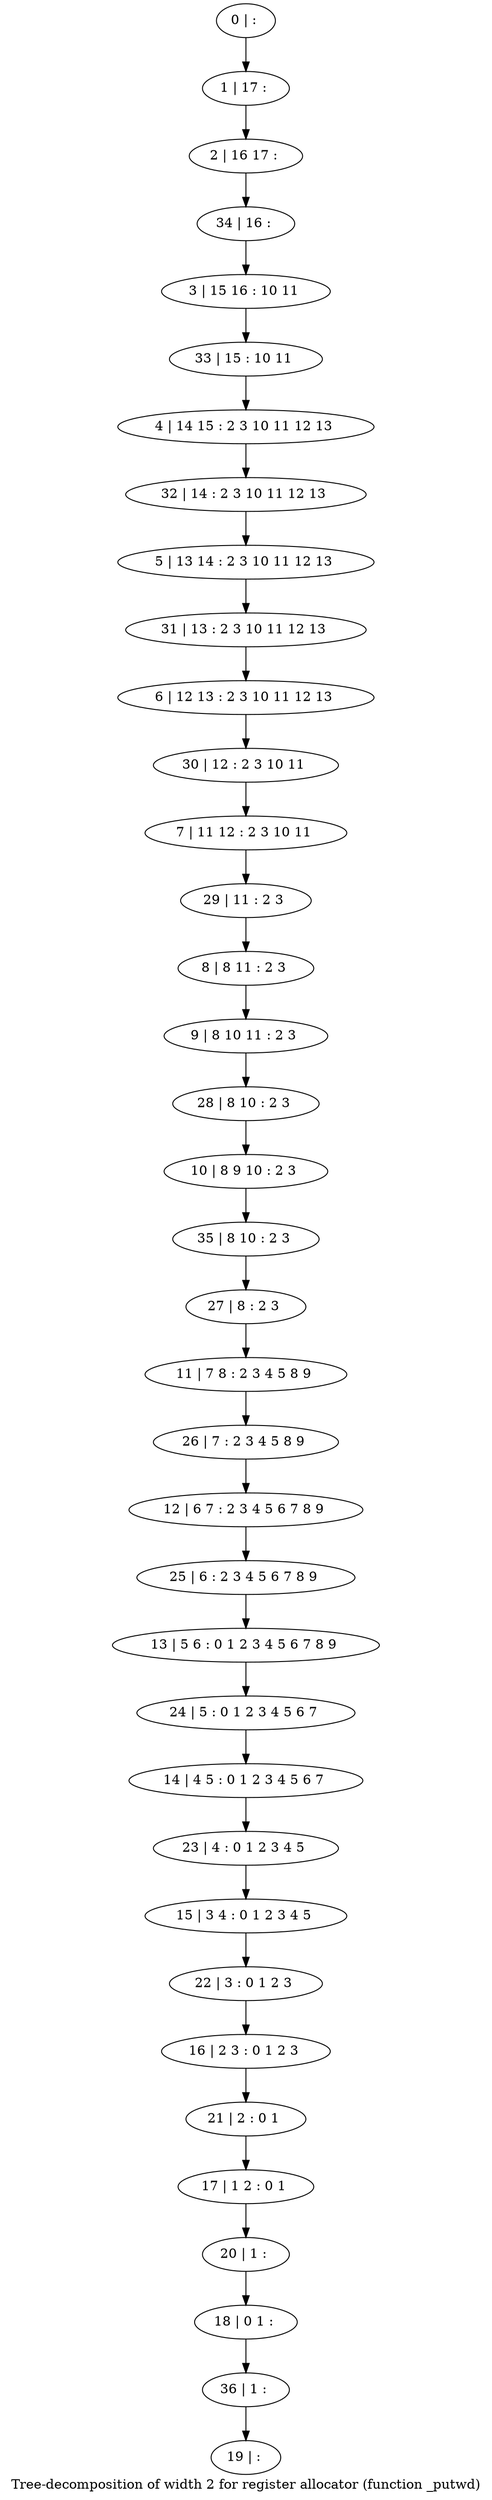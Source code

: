 digraph G {
graph [label="Tree-decomposition of width 2 for register allocator (function _putwd)"]
0[label="0 | : "];
1[label="1 | 17 : "];
2[label="2 | 16 17 : "];
3[label="3 | 15 16 : 10 11 "];
4[label="4 | 14 15 : 2 3 10 11 12 13 "];
5[label="5 | 13 14 : 2 3 10 11 12 13 "];
6[label="6 | 12 13 : 2 3 10 11 12 13 "];
7[label="7 | 11 12 : 2 3 10 11 "];
8[label="8 | 8 11 : 2 3 "];
9[label="9 | 8 10 11 : 2 3 "];
10[label="10 | 8 9 10 : 2 3 "];
11[label="11 | 7 8 : 2 3 4 5 8 9 "];
12[label="12 | 6 7 : 2 3 4 5 6 7 8 9 "];
13[label="13 | 5 6 : 0 1 2 3 4 5 6 7 8 9 "];
14[label="14 | 4 5 : 0 1 2 3 4 5 6 7 "];
15[label="15 | 3 4 : 0 1 2 3 4 5 "];
16[label="16 | 2 3 : 0 1 2 3 "];
17[label="17 | 1 2 : 0 1 "];
18[label="18 | 0 1 : "];
19[label="19 | : "];
20[label="20 | 1 : "];
21[label="21 | 2 : 0 1 "];
22[label="22 | 3 : 0 1 2 3 "];
23[label="23 | 4 : 0 1 2 3 4 5 "];
24[label="24 | 5 : 0 1 2 3 4 5 6 7 "];
25[label="25 | 6 : 2 3 4 5 6 7 8 9 "];
26[label="26 | 7 : 2 3 4 5 8 9 "];
27[label="27 | 8 : 2 3 "];
28[label="28 | 8 10 : 2 3 "];
29[label="29 | 11 : 2 3 "];
30[label="30 | 12 : 2 3 10 11 "];
31[label="31 | 13 : 2 3 10 11 12 13 "];
32[label="32 | 14 : 2 3 10 11 12 13 "];
33[label="33 | 15 : 10 11 "];
34[label="34 | 16 : "];
35[label="35 | 8 10 : 2 3 "];
36[label="36 | 1 : "];
0->1 ;
1->2 ;
8->9 ;
20->18 ;
17->20 ;
21->17 ;
16->21 ;
22->16 ;
15->22 ;
23->15 ;
14->23 ;
24->14 ;
13->24 ;
25->13 ;
12->25 ;
26->12 ;
11->26 ;
27->11 ;
28->10 ;
9->28 ;
29->8 ;
7->29 ;
30->7 ;
6->30 ;
31->6 ;
5->31 ;
32->5 ;
4->32 ;
33->4 ;
3->33 ;
34->3 ;
2->34 ;
35->27 ;
10->35 ;
36->19 ;
18->36 ;
}
